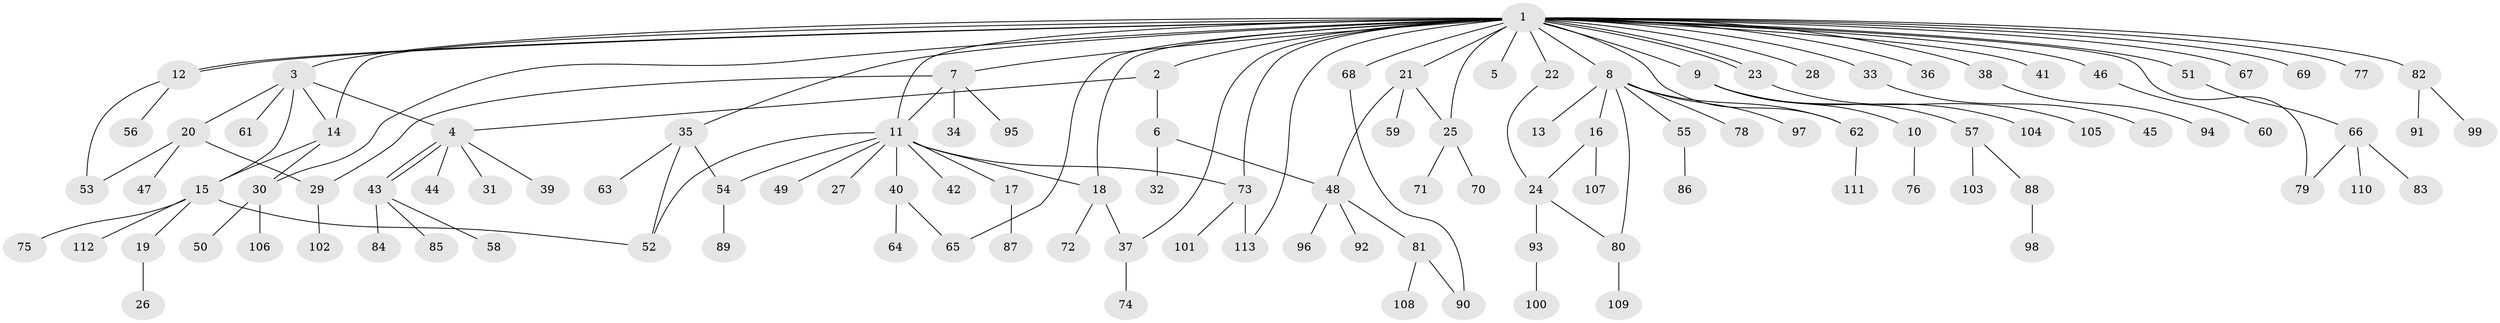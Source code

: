 // Generated by graph-tools (version 1.1) at 2025/14/03/09/25 04:14:41]
// undirected, 113 vertices, 137 edges
graph export_dot {
graph [start="1"]
  node [color=gray90,style=filled];
  1;
  2;
  3;
  4;
  5;
  6;
  7;
  8;
  9;
  10;
  11;
  12;
  13;
  14;
  15;
  16;
  17;
  18;
  19;
  20;
  21;
  22;
  23;
  24;
  25;
  26;
  27;
  28;
  29;
  30;
  31;
  32;
  33;
  34;
  35;
  36;
  37;
  38;
  39;
  40;
  41;
  42;
  43;
  44;
  45;
  46;
  47;
  48;
  49;
  50;
  51;
  52;
  53;
  54;
  55;
  56;
  57;
  58;
  59;
  60;
  61;
  62;
  63;
  64;
  65;
  66;
  67;
  68;
  69;
  70;
  71;
  72;
  73;
  74;
  75;
  76;
  77;
  78;
  79;
  80;
  81;
  82;
  83;
  84;
  85;
  86;
  87;
  88;
  89;
  90;
  91;
  92;
  93;
  94;
  95;
  96;
  97;
  98;
  99;
  100;
  101;
  102;
  103;
  104;
  105;
  106;
  107;
  108;
  109;
  110;
  111;
  112;
  113;
  1 -- 2;
  1 -- 3;
  1 -- 5;
  1 -- 7;
  1 -- 8;
  1 -- 9;
  1 -- 11;
  1 -- 12;
  1 -- 12;
  1 -- 14;
  1 -- 18;
  1 -- 21;
  1 -- 22;
  1 -- 23;
  1 -- 23;
  1 -- 25;
  1 -- 28;
  1 -- 30;
  1 -- 33;
  1 -- 35;
  1 -- 36;
  1 -- 37;
  1 -- 38;
  1 -- 41;
  1 -- 46;
  1 -- 51;
  1 -- 62;
  1 -- 65;
  1 -- 67;
  1 -- 68;
  1 -- 69;
  1 -- 73;
  1 -- 77;
  1 -- 79;
  1 -- 82;
  1 -- 113;
  2 -- 4;
  2 -- 6;
  3 -- 4;
  3 -- 14;
  3 -- 15;
  3 -- 20;
  3 -- 61;
  4 -- 31;
  4 -- 39;
  4 -- 43;
  4 -- 43;
  4 -- 44;
  6 -- 32;
  6 -- 48;
  7 -- 11;
  7 -- 29;
  7 -- 34;
  7 -- 95;
  8 -- 13;
  8 -- 16;
  8 -- 55;
  8 -- 62;
  8 -- 78;
  8 -- 80;
  8 -- 97;
  9 -- 10;
  9 -- 57;
  9 -- 104;
  10 -- 76;
  11 -- 17;
  11 -- 18;
  11 -- 27;
  11 -- 40;
  11 -- 42;
  11 -- 49;
  11 -- 52;
  11 -- 54;
  11 -- 73;
  12 -- 53;
  12 -- 56;
  14 -- 15;
  14 -- 30;
  15 -- 19;
  15 -- 52;
  15 -- 75;
  15 -- 112;
  16 -- 24;
  16 -- 107;
  17 -- 87;
  18 -- 37;
  18 -- 72;
  19 -- 26;
  20 -- 29;
  20 -- 47;
  20 -- 53;
  21 -- 25;
  21 -- 48;
  21 -- 59;
  22 -- 24;
  23 -- 105;
  24 -- 80;
  24 -- 93;
  25 -- 70;
  25 -- 71;
  29 -- 102;
  30 -- 50;
  30 -- 106;
  33 -- 45;
  35 -- 52;
  35 -- 54;
  35 -- 63;
  37 -- 74;
  38 -- 94;
  40 -- 64;
  40 -- 65;
  43 -- 58;
  43 -- 84;
  43 -- 85;
  46 -- 60;
  48 -- 81;
  48 -- 92;
  48 -- 96;
  51 -- 66;
  54 -- 89;
  55 -- 86;
  57 -- 88;
  57 -- 103;
  62 -- 111;
  66 -- 79;
  66 -- 83;
  66 -- 110;
  68 -- 90;
  73 -- 101;
  73 -- 113;
  80 -- 109;
  81 -- 90;
  81 -- 108;
  82 -- 91;
  82 -- 99;
  88 -- 98;
  93 -- 100;
}
